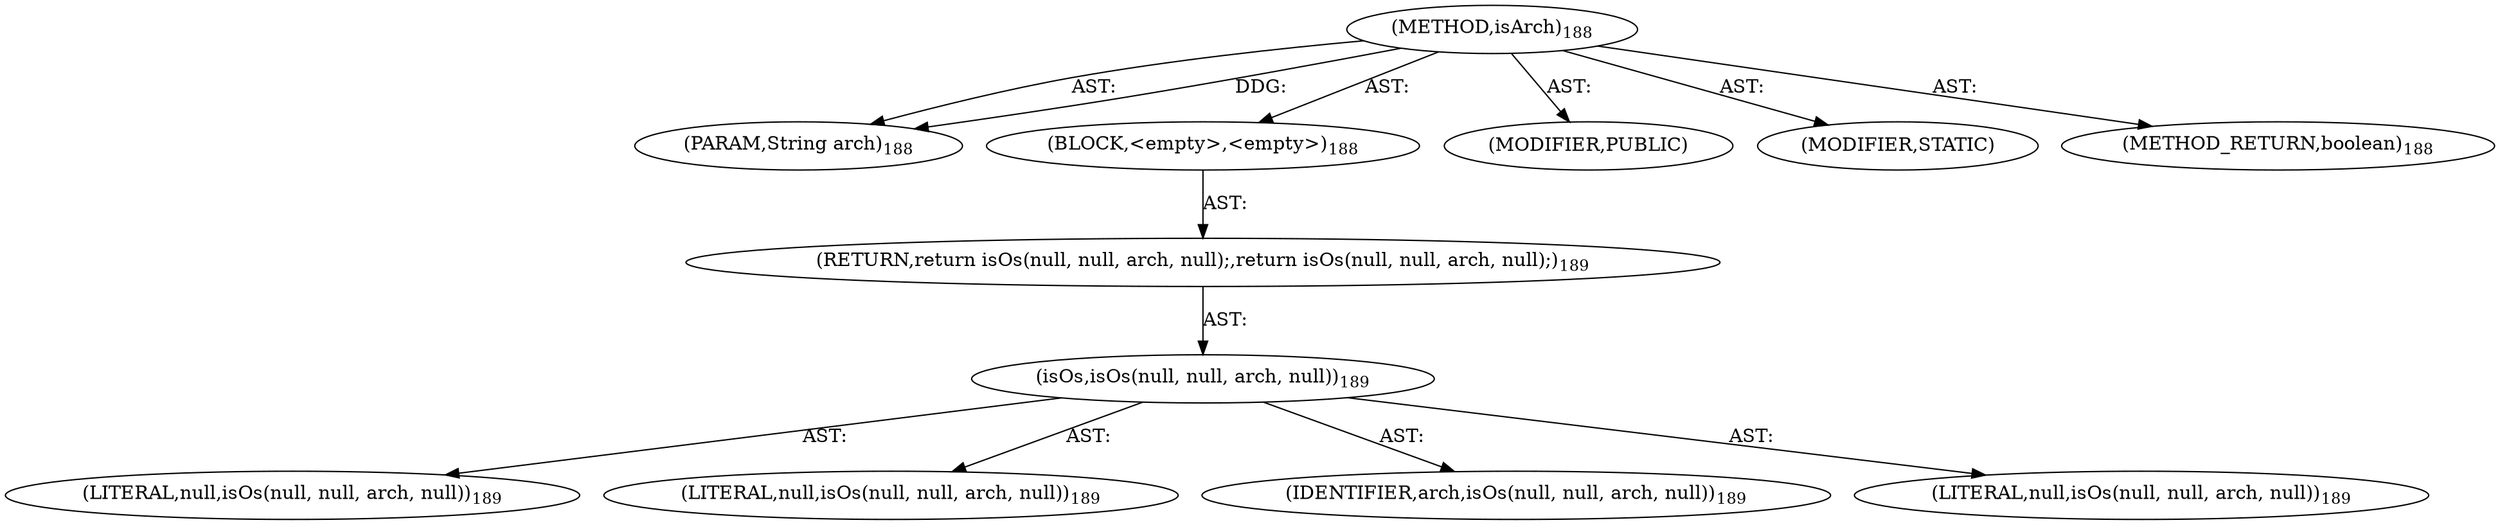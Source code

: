 digraph "isArch" {  
"111669149705" [label = <(METHOD,isArch)<SUB>188</SUB>> ]
"115964117006" [label = <(PARAM,String arch)<SUB>188</SUB>> ]
"25769803785" [label = <(BLOCK,&lt;empty&gt;,&lt;empty&gt;)<SUB>188</SUB>> ]
"146028888067" [label = <(RETURN,return isOs(null, null, arch, null);,return isOs(null, null, arch, null);)<SUB>189</SUB>> ]
"30064771096" [label = <(isOs,isOs(null, null, arch, null))<SUB>189</SUB>> ]
"90194313222" [label = <(LITERAL,null,isOs(null, null, arch, null))<SUB>189</SUB>> ]
"90194313223" [label = <(LITERAL,null,isOs(null, null, arch, null))<SUB>189</SUB>> ]
"68719476756" [label = <(IDENTIFIER,arch,isOs(null, null, arch, null))<SUB>189</SUB>> ]
"90194313224" [label = <(LITERAL,null,isOs(null, null, arch, null))<SUB>189</SUB>> ]
"133143986206" [label = <(MODIFIER,PUBLIC)> ]
"133143986207" [label = <(MODIFIER,STATIC)> ]
"128849018889" [label = <(METHOD_RETURN,boolean)<SUB>188</SUB>> ]
  "111669149705" -> "115964117006"  [ label = "AST: "] 
  "111669149705" -> "25769803785"  [ label = "AST: "] 
  "111669149705" -> "133143986206"  [ label = "AST: "] 
  "111669149705" -> "133143986207"  [ label = "AST: "] 
  "111669149705" -> "128849018889"  [ label = "AST: "] 
  "25769803785" -> "146028888067"  [ label = "AST: "] 
  "146028888067" -> "30064771096"  [ label = "AST: "] 
  "30064771096" -> "90194313222"  [ label = "AST: "] 
  "30064771096" -> "90194313223"  [ label = "AST: "] 
  "30064771096" -> "68719476756"  [ label = "AST: "] 
  "30064771096" -> "90194313224"  [ label = "AST: "] 
  "111669149705" -> "115964117006"  [ label = "DDG: "] 
}
